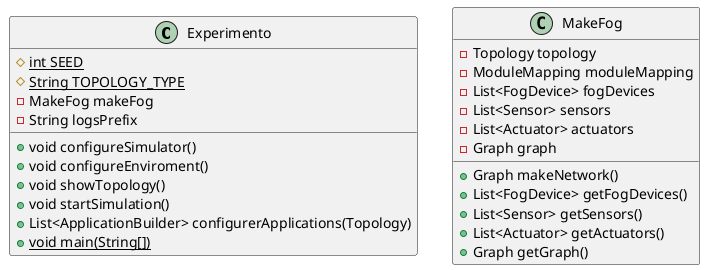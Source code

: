 @startuml

class Experimento {
# {static} int SEED
# {static} String TOPOLOGY_TYPE
- MakeFog makeFog
- String logsPrefix
+ void configureSimulator()
+ void configureEnviroment()
+ void showTopology()
+ void startSimulation()
+ List<ApplicationBuilder> configurerApplications(Topology)
+ {static} void main(String[])
}

class MakeFog {
- Topology topology
- ModuleMapping moduleMapping
- List<FogDevice> fogDevices
- List<Sensor> sensors
- List<Actuator> actuators
- Graph graph
+ Graph makeNetwork()
+ List<FogDevice> getFogDevices()
+ List<Sensor> getSensors()
+ List<Actuator> getActuators()
+ Graph getGraph()
}



@enduml
